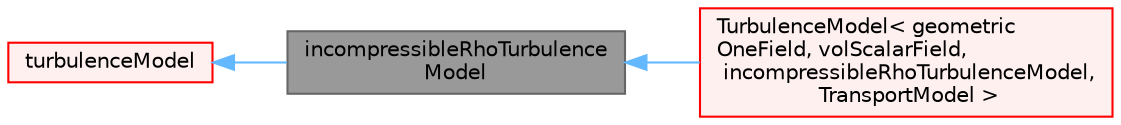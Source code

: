 digraph "incompressibleRhoTurbulenceModel"
{
 // LATEX_PDF_SIZE
  bgcolor="transparent";
  edge [fontname=Helvetica,fontsize=10,labelfontname=Helvetica,labelfontsize=10];
  node [fontname=Helvetica,fontsize=10,shape=box,height=0.2,width=0.4];
  rankdir="LR";
  Node1 [id="Node000001",label="incompressibleRhoTurbulence\lModel",height=0.2,width=0.4,color="gray40", fillcolor="grey60", style="filled", fontcolor="black",tooltip="Abstract base class for turbulence models (RAS, LES and laminar)."];
  Node2 -> Node1 [id="edge1_Node000001_Node000002",dir="back",color="steelblue1",style="solid",tooltip=" "];
  Node2 [id="Node000002",label="turbulenceModel",height=0.2,width=0.4,color="red", fillcolor="#FFF0F0", style="filled",URL="$classFoam_1_1turbulenceModel.html",tooltip="Abstract base class for turbulence models (RAS, LES and laminar)."];
  Node1 -> Node12 [id="edge2_Node000001_Node000012",dir="back",color="steelblue1",style="solid",tooltip=" "];
  Node12 [id="Node000012",label="TurbulenceModel\< geometric\lOneField, volScalarField,\l incompressibleRhoTurbulenceModel,\l TransportModel \>",height=0.2,width=0.4,color="red", fillcolor="#FFF0F0", style="filled",URL="$classFoam_1_1TurbulenceModel.html",tooltip=" "];
}
